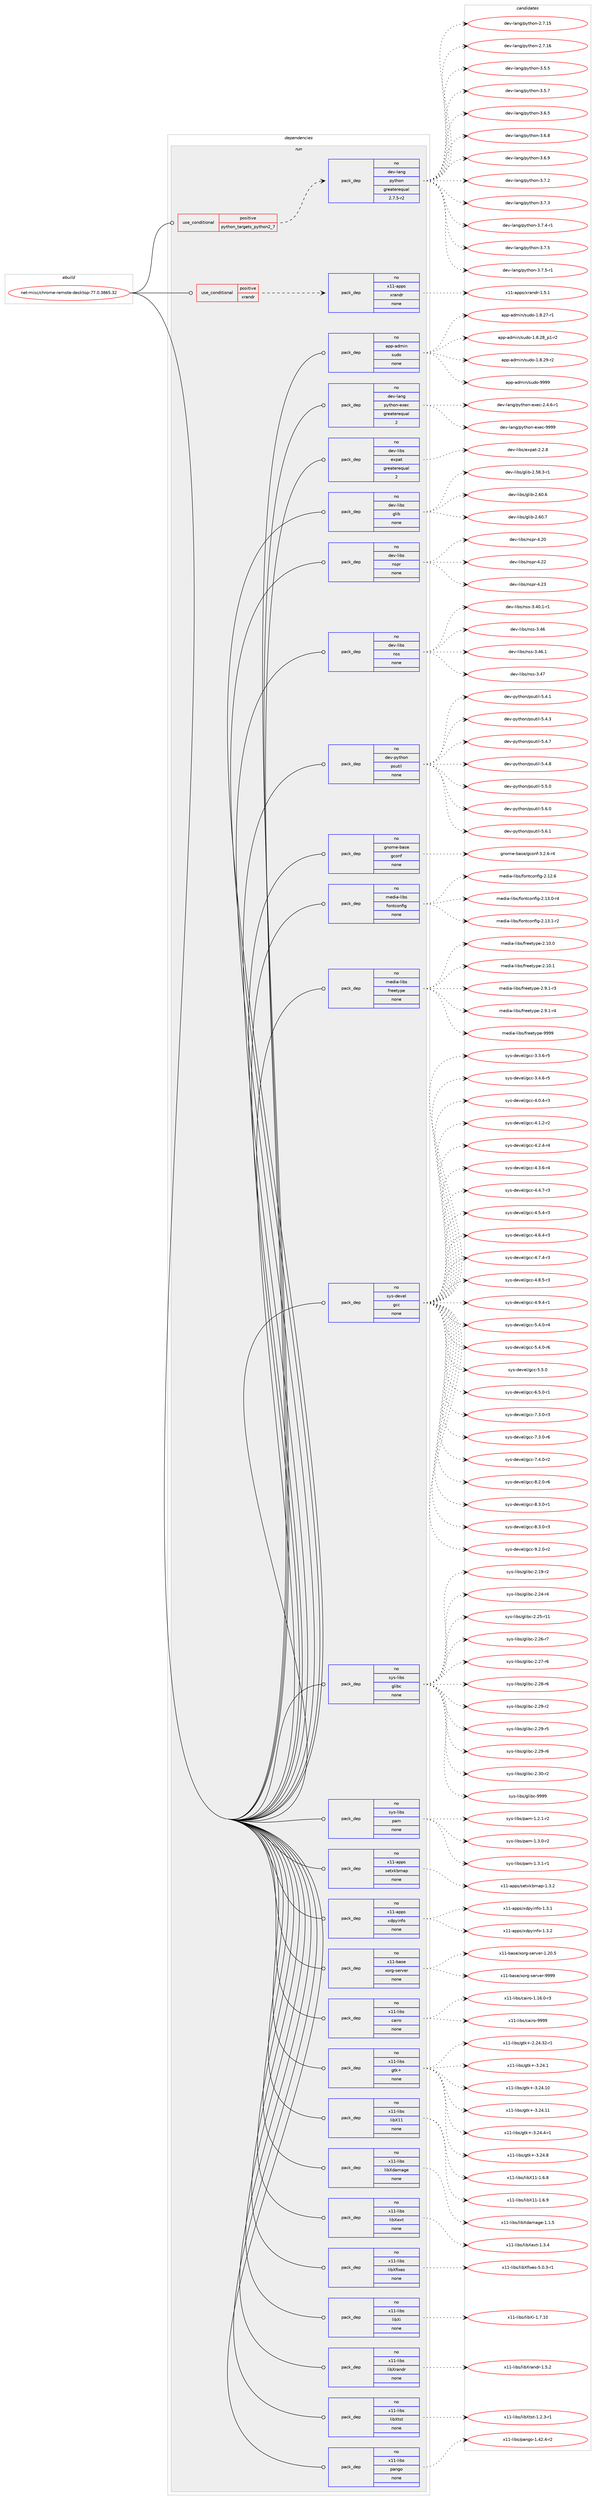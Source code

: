 digraph prolog {

# *************
# Graph options
# *************

newrank=true;
concentrate=true;
compound=true;
graph [rankdir=LR,fontname=Helvetica,fontsize=10,ranksep=1.5];#, ranksep=2.5, nodesep=0.2];
edge  [arrowhead=vee];
node  [fontname=Helvetica,fontsize=10];

# **********
# The ebuild
# **********

subgraph cluster_leftcol {
color=gray;
rank=same;
label=<<i>ebuild</i>>;
id [label="net-misc/chrome-remote-desktop-77.0.3865.32", color=red, width=4, href="../net-misc/chrome-remote-desktop-77.0.3865.32.svg"];
}

# ****************
# The dependencies
# ****************

subgraph cluster_midcol {
color=gray;
label=<<i>dependencies</i>>;
subgraph cluster_compile {
fillcolor="#eeeeee";
style=filled;
label=<<i>compile</i>>;
}
subgraph cluster_compileandrun {
fillcolor="#eeeeee";
style=filled;
label=<<i>compile and run</i>>;
}
subgraph cluster_run {
fillcolor="#eeeeee";
style=filled;
label=<<i>run</i>>;
subgraph cond202825 {
dependency831699 [label=<<TABLE BORDER="0" CELLBORDER="1" CELLSPACING="0" CELLPADDING="4"><TR><TD ROWSPAN="3" CELLPADDING="10">use_conditional</TD></TR><TR><TD>positive</TD></TR><TR><TD>python_targets_python2_7</TD></TR></TABLE>>, shape=none, color=red];
subgraph pack614273 {
dependency831700 [label=<<TABLE BORDER="0" CELLBORDER="1" CELLSPACING="0" CELLPADDING="4" WIDTH="220"><TR><TD ROWSPAN="6" CELLPADDING="30">pack_dep</TD></TR><TR><TD WIDTH="110">no</TD></TR><TR><TD>dev-lang</TD></TR><TR><TD>python</TD></TR><TR><TD>greaterequal</TD></TR><TR><TD>2.7.5-r2</TD></TR></TABLE>>, shape=none, color=blue];
}
dependency831699:e -> dependency831700:w [weight=20,style="dashed",arrowhead="vee"];
}
id:e -> dependency831699:w [weight=20,style="solid",arrowhead="odot"];
subgraph cond202826 {
dependency831701 [label=<<TABLE BORDER="0" CELLBORDER="1" CELLSPACING="0" CELLPADDING="4"><TR><TD ROWSPAN="3" CELLPADDING="10">use_conditional</TD></TR><TR><TD>positive</TD></TR><TR><TD>xrandr</TD></TR></TABLE>>, shape=none, color=red];
subgraph pack614274 {
dependency831702 [label=<<TABLE BORDER="0" CELLBORDER="1" CELLSPACING="0" CELLPADDING="4" WIDTH="220"><TR><TD ROWSPAN="6" CELLPADDING="30">pack_dep</TD></TR><TR><TD WIDTH="110">no</TD></TR><TR><TD>x11-apps</TD></TR><TR><TD>xrandr</TD></TR><TR><TD>none</TD></TR><TR><TD></TD></TR></TABLE>>, shape=none, color=blue];
}
dependency831701:e -> dependency831702:w [weight=20,style="dashed",arrowhead="vee"];
}
id:e -> dependency831701:w [weight=20,style="solid",arrowhead="odot"];
subgraph pack614275 {
dependency831703 [label=<<TABLE BORDER="0" CELLBORDER="1" CELLSPACING="0" CELLPADDING="4" WIDTH="220"><TR><TD ROWSPAN="6" CELLPADDING="30">pack_dep</TD></TR><TR><TD WIDTH="110">no</TD></TR><TR><TD>app-admin</TD></TR><TR><TD>sudo</TD></TR><TR><TD>none</TD></TR><TR><TD></TD></TR></TABLE>>, shape=none, color=blue];
}
id:e -> dependency831703:w [weight=20,style="solid",arrowhead="odot"];
subgraph pack614276 {
dependency831704 [label=<<TABLE BORDER="0" CELLBORDER="1" CELLSPACING="0" CELLPADDING="4" WIDTH="220"><TR><TD ROWSPAN="6" CELLPADDING="30">pack_dep</TD></TR><TR><TD WIDTH="110">no</TD></TR><TR><TD>dev-lang</TD></TR><TR><TD>python-exec</TD></TR><TR><TD>greaterequal</TD></TR><TR><TD>2</TD></TR></TABLE>>, shape=none, color=blue];
}
id:e -> dependency831704:w [weight=20,style="solid",arrowhead="odot"];
subgraph pack614277 {
dependency831705 [label=<<TABLE BORDER="0" CELLBORDER="1" CELLSPACING="0" CELLPADDING="4" WIDTH="220"><TR><TD ROWSPAN="6" CELLPADDING="30">pack_dep</TD></TR><TR><TD WIDTH="110">no</TD></TR><TR><TD>dev-libs</TD></TR><TR><TD>expat</TD></TR><TR><TD>greaterequal</TD></TR><TR><TD>2</TD></TR></TABLE>>, shape=none, color=blue];
}
id:e -> dependency831705:w [weight=20,style="solid",arrowhead="odot"];
subgraph pack614278 {
dependency831706 [label=<<TABLE BORDER="0" CELLBORDER="1" CELLSPACING="0" CELLPADDING="4" WIDTH="220"><TR><TD ROWSPAN="6" CELLPADDING="30">pack_dep</TD></TR><TR><TD WIDTH="110">no</TD></TR><TR><TD>dev-libs</TD></TR><TR><TD>glib</TD></TR><TR><TD>none</TD></TR><TR><TD></TD></TR></TABLE>>, shape=none, color=blue];
}
id:e -> dependency831706:w [weight=20,style="solid",arrowhead="odot"];
subgraph pack614279 {
dependency831707 [label=<<TABLE BORDER="0" CELLBORDER="1" CELLSPACING="0" CELLPADDING="4" WIDTH="220"><TR><TD ROWSPAN="6" CELLPADDING="30">pack_dep</TD></TR><TR><TD WIDTH="110">no</TD></TR><TR><TD>dev-libs</TD></TR><TR><TD>nspr</TD></TR><TR><TD>none</TD></TR><TR><TD></TD></TR></TABLE>>, shape=none, color=blue];
}
id:e -> dependency831707:w [weight=20,style="solid",arrowhead="odot"];
subgraph pack614280 {
dependency831708 [label=<<TABLE BORDER="0" CELLBORDER="1" CELLSPACING="0" CELLPADDING="4" WIDTH="220"><TR><TD ROWSPAN="6" CELLPADDING="30">pack_dep</TD></TR><TR><TD WIDTH="110">no</TD></TR><TR><TD>dev-libs</TD></TR><TR><TD>nss</TD></TR><TR><TD>none</TD></TR><TR><TD></TD></TR></TABLE>>, shape=none, color=blue];
}
id:e -> dependency831708:w [weight=20,style="solid",arrowhead="odot"];
subgraph pack614281 {
dependency831709 [label=<<TABLE BORDER="0" CELLBORDER="1" CELLSPACING="0" CELLPADDING="4" WIDTH="220"><TR><TD ROWSPAN="6" CELLPADDING="30">pack_dep</TD></TR><TR><TD WIDTH="110">no</TD></TR><TR><TD>dev-python</TD></TR><TR><TD>psutil</TD></TR><TR><TD>none</TD></TR><TR><TD></TD></TR></TABLE>>, shape=none, color=blue];
}
id:e -> dependency831709:w [weight=20,style="solid",arrowhead="odot"];
subgraph pack614282 {
dependency831710 [label=<<TABLE BORDER="0" CELLBORDER="1" CELLSPACING="0" CELLPADDING="4" WIDTH="220"><TR><TD ROWSPAN="6" CELLPADDING="30">pack_dep</TD></TR><TR><TD WIDTH="110">no</TD></TR><TR><TD>gnome-base</TD></TR><TR><TD>gconf</TD></TR><TR><TD>none</TD></TR><TR><TD></TD></TR></TABLE>>, shape=none, color=blue];
}
id:e -> dependency831710:w [weight=20,style="solid",arrowhead="odot"];
subgraph pack614283 {
dependency831711 [label=<<TABLE BORDER="0" CELLBORDER="1" CELLSPACING="0" CELLPADDING="4" WIDTH="220"><TR><TD ROWSPAN="6" CELLPADDING="30">pack_dep</TD></TR><TR><TD WIDTH="110">no</TD></TR><TR><TD>media-libs</TD></TR><TR><TD>fontconfig</TD></TR><TR><TD>none</TD></TR><TR><TD></TD></TR></TABLE>>, shape=none, color=blue];
}
id:e -> dependency831711:w [weight=20,style="solid",arrowhead="odot"];
subgraph pack614284 {
dependency831712 [label=<<TABLE BORDER="0" CELLBORDER="1" CELLSPACING="0" CELLPADDING="4" WIDTH="220"><TR><TD ROWSPAN="6" CELLPADDING="30">pack_dep</TD></TR><TR><TD WIDTH="110">no</TD></TR><TR><TD>media-libs</TD></TR><TR><TD>freetype</TD></TR><TR><TD>none</TD></TR><TR><TD></TD></TR></TABLE>>, shape=none, color=blue];
}
id:e -> dependency831712:w [weight=20,style="solid",arrowhead="odot"];
subgraph pack614285 {
dependency831713 [label=<<TABLE BORDER="0" CELLBORDER="1" CELLSPACING="0" CELLPADDING="4" WIDTH="220"><TR><TD ROWSPAN="6" CELLPADDING="30">pack_dep</TD></TR><TR><TD WIDTH="110">no</TD></TR><TR><TD>sys-devel</TD></TR><TR><TD>gcc</TD></TR><TR><TD>none</TD></TR><TR><TD></TD></TR></TABLE>>, shape=none, color=blue];
}
id:e -> dependency831713:w [weight=20,style="solid",arrowhead="odot"];
subgraph pack614286 {
dependency831714 [label=<<TABLE BORDER="0" CELLBORDER="1" CELLSPACING="0" CELLPADDING="4" WIDTH="220"><TR><TD ROWSPAN="6" CELLPADDING="30">pack_dep</TD></TR><TR><TD WIDTH="110">no</TD></TR><TR><TD>sys-libs</TD></TR><TR><TD>glibc</TD></TR><TR><TD>none</TD></TR><TR><TD></TD></TR></TABLE>>, shape=none, color=blue];
}
id:e -> dependency831714:w [weight=20,style="solid",arrowhead="odot"];
subgraph pack614287 {
dependency831715 [label=<<TABLE BORDER="0" CELLBORDER="1" CELLSPACING="0" CELLPADDING="4" WIDTH="220"><TR><TD ROWSPAN="6" CELLPADDING="30">pack_dep</TD></TR><TR><TD WIDTH="110">no</TD></TR><TR><TD>sys-libs</TD></TR><TR><TD>pam</TD></TR><TR><TD>none</TD></TR><TR><TD></TD></TR></TABLE>>, shape=none, color=blue];
}
id:e -> dependency831715:w [weight=20,style="solid",arrowhead="odot"];
subgraph pack614288 {
dependency831716 [label=<<TABLE BORDER="0" CELLBORDER="1" CELLSPACING="0" CELLPADDING="4" WIDTH="220"><TR><TD ROWSPAN="6" CELLPADDING="30">pack_dep</TD></TR><TR><TD WIDTH="110">no</TD></TR><TR><TD>x11-apps</TD></TR><TR><TD>setxkbmap</TD></TR><TR><TD>none</TD></TR><TR><TD></TD></TR></TABLE>>, shape=none, color=blue];
}
id:e -> dependency831716:w [weight=20,style="solid",arrowhead="odot"];
subgraph pack614289 {
dependency831717 [label=<<TABLE BORDER="0" CELLBORDER="1" CELLSPACING="0" CELLPADDING="4" WIDTH="220"><TR><TD ROWSPAN="6" CELLPADDING="30">pack_dep</TD></TR><TR><TD WIDTH="110">no</TD></TR><TR><TD>x11-apps</TD></TR><TR><TD>xdpyinfo</TD></TR><TR><TD>none</TD></TR><TR><TD></TD></TR></TABLE>>, shape=none, color=blue];
}
id:e -> dependency831717:w [weight=20,style="solid",arrowhead="odot"];
subgraph pack614290 {
dependency831718 [label=<<TABLE BORDER="0" CELLBORDER="1" CELLSPACING="0" CELLPADDING="4" WIDTH="220"><TR><TD ROWSPAN="6" CELLPADDING="30">pack_dep</TD></TR><TR><TD WIDTH="110">no</TD></TR><TR><TD>x11-base</TD></TR><TR><TD>xorg-server</TD></TR><TR><TD>none</TD></TR><TR><TD></TD></TR></TABLE>>, shape=none, color=blue];
}
id:e -> dependency831718:w [weight=20,style="solid",arrowhead="odot"];
subgraph pack614291 {
dependency831719 [label=<<TABLE BORDER="0" CELLBORDER="1" CELLSPACING="0" CELLPADDING="4" WIDTH="220"><TR><TD ROWSPAN="6" CELLPADDING="30">pack_dep</TD></TR><TR><TD WIDTH="110">no</TD></TR><TR><TD>x11-libs</TD></TR><TR><TD>cairo</TD></TR><TR><TD>none</TD></TR><TR><TD></TD></TR></TABLE>>, shape=none, color=blue];
}
id:e -> dependency831719:w [weight=20,style="solid",arrowhead="odot"];
subgraph pack614292 {
dependency831720 [label=<<TABLE BORDER="0" CELLBORDER="1" CELLSPACING="0" CELLPADDING="4" WIDTH="220"><TR><TD ROWSPAN="6" CELLPADDING="30">pack_dep</TD></TR><TR><TD WIDTH="110">no</TD></TR><TR><TD>x11-libs</TD></TR><TR><TD>gtk+</TD></TR><TR><TD>none</TD></TR><TR><TD></TD></TR></TABLE>>, shape=none, color=blue];
}
id:e -> dependency831720:w [weight=20,style="solid",arrowhead="odot"];
subgraph pack614293 {
dependency831721 [label=<<TABLE BORDER="0" CELLBORDER="1" CELLSPACING="0" CELLPADDING="4" WIDTH="220"><TR><TD ROWSPAN="6" CELLPADDING="30">pack_dep</TD></TR><TR><TD WIDTH="110">no</TD></TR><TR><TD>x11-libs</TD></TR><TR><TD>libX11</TD></TR><TR><TD>none</TD></TR><TR><TD></TD></TR></TABLE>>, shape=none, color=blue];
}
id:e -> dependency831721:w [weight=20,style="solid",arrowhead="odot"];
subgraph pack614294 {
dependency831722 [label=<<TABLE BORDER="0" CELLBORDER="1" CELLSPACING="0" CELLPADDING="4" WIDTH="220"><TR><TD ROWSPAN="6" CELLPADDING="30">pack_dep</TD></TR><TR><TD WIDTH="110">no</TD></TR><TR><TD>x11-libs</TD></TR><TR><TD>libXdamage</TD></TR><TR><TD>none</TD></TR><TR><TD></TD></TR></TABLE>>, shape=none, color=blue];
}
id:e -> dependency831722:w [weight=20,style="solid",arrowhead="odot"];
subgraph pack614295 {
dependency831723 [label=<<TABLE BORDER="0" CELLBORDER="1" CELLSPACING="0" CELLPADDING="4" WIDTH="220"><TR><TD ROWSPAN="6" CELLPADDING="30">pack_dep</TD></TR><TR><TD WIDTH="110">no</TD></TR><TR><TD>x11-libs</TD></TR><TR><TD>libXext</TD></TR><TR><TD>none</TD></TR><TR><TD></TD></TR></TABLE>>, shape=none, color=blue];
}
id:e -> dependency831723:w [weight=20,style="solid",arrowhead="odot"];
subgraph pack614296 {
dependency831724 [label=<<TABLE BORDER="0" CELLBORDER="1" CELLSPACING="0" CELLPADDING="4" WIDTH="220"><TR><TD ROWSPAN="6" CELLPADDING="30">pack_dep</TD></TR><TR><TD WIDTH="110">no</TD></TR><TR><TD>x11-libs</TD></TR><TR><TD>libXfixes</TD></TR><TR><TD>none</TD></TR><TR><TD></TD></TR></TABLE>>, shape=none, color=blue];
}
id:e -> dependency831724:w [weight=20,style="solid",arrowhead="odot"];
subgraph pack614297 {
dependency831725 [label=<<TABLE BORDER="0" CELLBORDER="1" CELLSPACING="0" CELLPADDING="4" WIDTH="220"><TR><TD ROWSPAN="6" CELLPADDING="30">pack_dep</TD></TR><TR><TD WIDTH="110">no</TD></TR><TR><TD>x11-libs</TD></TR><TR><TD>libXi</TD></TR><TR><TD>none</TD></TR><TR><TD></TD></TR></TABLE>>, shape=none, color=blue];
}
id:e -> dependency831725:w [weight=20,style="solid",arrowhead="odot"];
subgraph pack614298 {
dependency831726 [label=<<TABLE BORDER="0" CELLBORDER="1" CELLSPACING="0" CELLPADDING="4" WIDTH="220"><TR><TD ROWSPAN="6" CELLPADDING="30">pack_dep</TD></TR><TR><TD WIDTH="110">no</TD></TR><TR><TD>x11-libs</TD></TR><TR><TD>libXrandr</TD></TR><TR><TD>none</TD></TR><TR><TD></TD></TR></TABLE>>, shape=none, color=blue];
}
id:e -> dependency831726:w [weight=20,style="solid",arrowhead="odot"];
subgraph pack614299 {
dependency831727 [label=<<TABLE BORDER="0" CELLBORDER="1" CELLSPACING="0" CELLPADDING="4" WIDTH="220"><TR><TD ROWSPAN="6" CELLPADDING="30">pack_dep</TD></TR><TR><TD WIDTH="110">no</TD></TR><TR><TD>x11-libs</TD></TR><TR><TD>libXtst</TD></TR><TR><TD>none</TD></TR><TR><TD></TD></TR></TABLE>>, shape=none, color=blue];
}
id:e -> dependency831727:w [weight=20,style="solid",arrowhead="odot"];
subgraph pack614300 {
dependency831728 [label=<<TABLE BORDER="0" CELLBORDER="1" CELLSPACING="0" CELLPADDING="4" WIDTH="220"><TR><TD ROWSPAN="6" CELLPADDING="30">pack_dep</TD></TR><TR><TD WIDTH="110">no</TD></TR><TR><TD>x11-libs</TD></TR><TR><TD>pango</TD></TR><TR><TD>none</TD></TR><TR><TD></TD></TR></TABLE>>, shape=none, color=blue];
}
id:e -> dependency831728:w [weight=20,style="solid",arrowhead="odot"];
}
}

# **************
# The candidates
# **************

subgraph cluster_choices {
rank=same;
color=gray;
label=<<i>candidates</i>>;

subgraph choice614273 {
color=black;
nodesep=1;
choice10010111845108971101034711212111610411111045504655464953 [label="dev-lang/python-2.7.15", color=red, width=4,href="../dev-lang/python-2.7.15.svg"];
choice10010111845108971101034711212111610411111045504655464954 [label="dev-lang/python-2.7.16", color=red, width=4,href="../dev-lang/python-2.7.16.svg"];
choice100101118451089711010347112121116104111110455146534653 [label="dev-lang/python-3.5.5", color=red, width=4,href="../dev-lang/python-3.5.5.svg"];
choice100101118451089711010347112121116104111110455146534655 [label="dev-lang/python-3.5.7", color=red, width=4,href="../dev-lang/python-3.5.7.svg"];
choice100101118451089711010347112121116104111110455146544653 [label="dev-lang/python-3.6.5", color=red, width=4,href="../dev-lang/python-3.6.5.svg"];
choice100101118451089711010347112121116104111110455146544656 [label="dev-lang/python-3.6.8", color=red, width=4,href="../dev-lang/python-3.6.8.svg"];
choice100101118451089711010347112121116104111110455146544657 [label="dev-lang/python-3.6.9", color=red, width=4,href="../dev-lang/python-3.6.9.svg"];
choice100101118451089711010347112121116104111110455146554650 [label="dev-lang/python-3.7.2", color=red, width=4,href="../dev-lang/python-3.7.2.svg"];
choice100101118451089711010347112121116104111110455146554651 [label="dev-lang/python-3.7.3", color=red, width=4,href="../dev-lang/python-3.7.3.svg"];
choice1001011184510897110103471121211161041111104551465546524511449 [label="dev-lang/python-3.7.4-r1", color=red, width=4,href="../dev-lang/python-3.7.4-r1.svg"];
choice100101118451089711010347112121116104111110455146554653 [label="dev-lang/python-3.7.5", color=red, width=4,href="../dev-lang/python-3.7.5.svg"];
choice1001011184510897110103471121211161041111104551465546534511449 [label="dev-lang/python-3.7.5-r1", color=red, width=4,href="../dev-lang/python-3.7.5-r1.svg"];
dependency831700:e -> choice10010111845108971101034711212111610411111045504655464953:w [style=dotted,weight="100"];
dependency831700:e -> choice10010111845108971101034711212111610411111045504655464954:w [style=dotted,weight="100"];
dependency831700:e -> choice100101118451089711010347112121116104111110455146534653:w [style=dotted,weight="100"];
dependency831700:e -> choice100101118451089711010347112121116104111110455146534655:w [style=dotted,weight="100"];
dependency831700:e -> choice100101118451089711010347112121116104111110455146544653:w [style=dotted,weight="100"];
dependency831700:e -> choice100101118451089711010347112121116104111110455146544656:w [style=dotted,weight="100"];
dependency831700:e -> choice100101118451089711010347112121116104111110455146544657:w [style=dotted,weight="100"];
dependency831700:e -> choice100101118451089711010347112121116104111110455146554650:w [style=dotted,weight="100"];
dependency831700:e -> choice100101118451089711010347112121116104111110455146554651:w [style=dotted,weight="100"];
dependency831700:e -> choice1001011184510897110103471121211161041111104551465546524511449:w [style=dotted,weight="100"];
dependency831700:e -> choice100101118451089711010347112121116104111110455146554653:w [style=dotted,weight="100"];
dependency831700:e -> choice1001011184510897110103471121211161041111104551465546534511449:w [style=dotted,weight="100"];
}
subgraph choice614274 {
color=black;
nodesep=1;
choice120494945971121121154712011497110100114454946534649 [label="x11-apps/xrandr-1.5.1", color=red, width=4,href="../x11-apps/xrandr-1.5.1.svg"];
dependency831702:e -> choice120494945971121121154712011497110100114454946534649:w [style=dotted,weight="100"];
}
subgraph choice614275 {
color=black;
nodesep=1;
choice97112112459710010910511047115117100111454946564650554511449 [label="app-admin/sudo-1.8.27-r1", color=red, width=4,href="../app-admin/sudo-1.8.27-r1.svg"];
choice971121124597100109105110471151171001114549465646505695112494511450 [label="app-admin/sudo-1.8.28_p1-r2", color=red, width=4,href="../app-admin/sudo-1.8.28_p1-r2.svg"];
choice97112112459710010910511047115117100111454946564650574511450 [label="app-admin/sudo-1.8.29-r2", color=red, width=4,href="../app-admin/sudo-1.8.29-r2.svg"];
choice971121124597100109105110471151171001114557575757 [label="app-admin/sudo-9999", color=red, width=4,href="../app-admin/sudo-9999.svg"];
dependency831703:e -> choice97112112459710010910511047115117100111454946564650554511449:w [style=dotted,weight="100"];
dependency831703:e -> choice971121124597100109105110471151171001114549465646505695112494511450:w [style=dotted,weight="100"];
dependency831703:e -> choice97112112459710010910511047115117100111454946564650574511450:w [style=dotted,weight="100"];
dependency831703:e -> choice971121124597100109105110471151171001114557575757:w [style=dotted,weight="100"];
}
subgraph choice614276 {
color=black;
nodesep=1;
choice10010111845108971101034711212111610411111045101120101994550465246544511449 [label="dev-lang/python-exec-2.4.6-r1", color=red, width=4,href="../dev-lang/python-exec-2.4.6-r1.svg"];
choice10010111845108971101034711212111610411111045101120101994557575757 [label="dev-lang/python-exec-9999", color=red, width=4,href="../dev-lang/python-exec-9999.svg"];
dependency831704:e -> choice10010111845108971101034711212111610411111045101120101994550465246544511449:w [style=dotted,weight="100"];
dependency831704:e -> choice10010111845108971101034711212111610411111045101120101994557575757:w [style=dotted,weight="100"];
}
subgraph choice614277 {
color=black;
nodesep=1;
choice10010111845108105981154710112011297116455046504656 [label="dev-libs/expat-2.2.8", color=red, width=4,href="../dev-libs/expat-2.2.8.svg"];
dependency831705:e -> choice10010111845108105981154710112011297116455046504656:w [style=dotted,weight="100"];
}
subgraph choice614278 {
color=black;
nodesep=1;
choice10010111845108105981154710310810598455046535646514511449 [label="dev-libs/glib-2.58.3-r1", color=red, width=4,href="../dev-libs/glib-2.58.3-r1.svg"];
choice1001011184510810598115471031081059845504654484654 [label="dev-libs/glib-2.60.6", color=red, width=4,href="../dev-libs/glib-2.60.6.svg"];
choice1001011184510810598115471031081059845504654484655 [label="dev-libs/glib-2.60.7", color=red, width=4,href="../dev-libs/glib-2.60.7.svg"];
dependency831706:e -> choice10010111845108105981154710310810598455046535646514511449:w [style=dotted,weight="100"];
dependency831706:e -> choice1001011184510810598115471031081059845504654484654:w [style=dotted,weight="100"];
dependency831706:e -> choice1001011184510810598115471031081059845504654484655:w [style=dotted,weight="100"];
}
subgraph choice614279 {
color=black;
nodesep=1;
choice1001011184510810598115471101151121144552465048 [label="dev-libs/nspr-4.20", color=red, width=4,href="../dev-libs/nspr-4.20.svg"];
choice1001011184510810598115471101151121144552465050 [label="dev-libs/nspr-4.22", color=red, width=4,href="../dev-libs/nspr-4.22.svg"];
choice1001011184510810598115471101151121144552465051 [label="dev-libs/nspr-4.23", color=red, width=4,href="../dev-libs/nspr-4.23.svg"];
dependency831707:e -> choice1001011184510810598115471101151121144552465048:w [style=dotted,weight="100"];
dependency831707:e -> choice1001011184510810598115471101151121144552465050:w [style=dotted,weight="100"];
dependency831707:e -> choice1001011184510810598115471101151121144552465051:w [style=dotted,weight="100"];
}
subgraph choice614280 {
color=black;
nodesep=1;
choice100101118451081059811547110115115455146524846494511449 [label="dev-libs/nss-3.40.1-r1", color=red, width=4,href="../dev-libs/nss-3.40.1-r1.svg"];
choice1001011184510810598115471101151154551465254 [label="dev-libs/nss-3.46", color=red, width=4,href="../dev-libs/nss-3.46.svg"];
choice10010111845108105981154711011511545514652544649 [label="dev-libs/nss-3.46.1", color=red, width=4,href="../dev-libs/nss-3.46.1.svg"];
choice1001011184510810598115471101151154551465255 [label="dev-libs/nss-3.47", color=red, width=4,href="../dev-libs/nss-3.47.svg"];
dependency831708:e -> choice100101118451081059811547110115115455146524846494511449:w [style=dotted,weight="100"];
dependency831708:e -> choice1001011184510810598115471101151154551465254:w [style=dotted,weight="100"];
dependency831708:e -> choice10010111845108105981154711011511545514652544649:w [style=dotted,weight="100"];
dependency831708:e -> choice1001011184510810598115471101151154551465255:w [style=dotted,weight="100"];
}
subgraph choice614281 {
color=black;
nodesep=1;
choice1001011184511212111610411111047112115117116105108455346524649 [label="dev-python/psutil-5.4.1", color=red, width=4,href="../dev-python/psutil-5.4.1.svg"];
choice1001011184511212111610411111047112115117116105108455346524651 [label="dev-python/psutil-5.4.3", color=red, width=4,href="../dev-python/psutil-5.4.3.svg"];
choice1001011184511212111610411111047112115117116105108455346524655 [label="dev-python/psutil-5.4.7", color=red, width=4,href="../dev-python/psutil-5.4.7.svg"];
choice1001011184511212111610411111047112115117116105108455346524656 [label="dev-python/psutil-5.4.8", color=red, width=4,href="../dev-python/psutil-5.4.8.svg"];
choice1001011184511212111610411111047112115117116105108455346534648 [label="dev-python/psutil-5.5.0", color=red, width=4,href="../dev-python/psutil-5.5.0.svg"];
choice1001011184511212111610411111047112115117116105108455346544648 [label="dev-python/psutil-5.6.0", color=red, width=4,href="../dev-python/psutil-5.6.0.svg"];
choice1001011184511212111610411111047112115117116105108455346544649 [label="dev-python/psutil-5.6.1", color=red, width=4,href="../dev-python/psutil-5.6.1.svg"];
dependency831709:e -> choice1001011184511212111610411111047112115117116105108455346524649:w [style=dotted,weight="100"];
dependency831709:e -> choice1001011184511212111610411111047112115117116105108455346524651:w [style=dotted,weight="100"];
dependency831709:e -> choice1001011184511212111610411111047112115117116105108455346524655:w [style=dotted,weight="100"];
dependency831709:e -> choice1001011184511212111610411111047112115117116105108455346524656:w [style=dotted,weight="100"];
dependency831709:e -> choice1001011184511212111610411111047112115117116105108455346534648:w [style=dotted,weight="100"];
dependency831709:e -> choice1001011184511212111610411111047112115117116105108455346544648:w [style=dotted,weight="100"];
dependency831709:e -> choice1001011184511212111610411111047112115117116105108455346544649:w [style=dotted,weight="100"];
}
subgraph choice614282 {
color=black;
nodesep=1;
choice10311011110910145989711510147103991111101024551465046544511452 [label="gnome-base/gconf-3.2.6-r4", color=red, width=4,href="../gnome-base/gconf-3.2.6-r4.svg"];
dependency831710:e -> choice10311011110910145989711510147103991111101024551465046544511452:w [style=dotted,weight="100"];
}
subgraph choice614283 {
color=black;
nodesep=1;
choice109101100105974510810598115471021111101169911111010210510345504649504654 [label="media-libs/fontconfig-2.12.6", color=red, width=4,href="../media-libs/fontconfig-2.12.6.svg"];
choice1091011001059745108105981154710211111011699111110102105103455046495146484511452 [label="media-libs/fontconfig-2.13.0-r4", color=red, width=4,href="../media-libs/fontconfig-2.13.0-r4.svg"];
choice1091011001059745108105981154710211111011699111110102105103455046495146494511450 [label="media-libs/fontconfig-2.13.1-r2", color=red, width=4,href="../media-libs/fontconfig-2.13.1-r2.svg"];
dependency831711:e -> choice109101100105974510810598115471021111101169911111010210510345504649504654:w [style=dotted,weight="100"];
dependency831711:e -> choice1091011001059745108105981154710211111011699111110102105103455046495146484511452:w [style=dotted,weight="100"];
dependency831711:e -> choice1091011001059745108105981154710211111011699111110102105103455046495146494511450:w [style=dotted,weight="100"];
}
subgraph choice614284 {
color=black;
nodesep=1;
choice1091011001059745108105981154710211410110111612111210145504649484648 [label="media-libs/freetype-2.10.0", color=red, width=4,href="../media-libs/freetype-2.10.0.svg"];
choice1091011001059745108105981154710211410110111612111210145504649484649 [label="media-libs/freetype-2.10.1", color=red, width=4,href="../media-libs/freetype-2.10.1.svg"];
choice109101100105974510810598115471021141011011161211121014550465746494511451 [label="media-libs/freetype-2.9.1-r3", color=red, width=4,href="../media-libs/freetype-2.9.1-r3.svg"];
choice109101100105974510810598115471021141011011161211121014550465746494511452 [label="media-libs/freetype-2.9.1-r4", color=red, width=4,href="../media-libs/freetype-2.9.1-r4.svg"];
choice109101100105974510810598115471021141011011161211121014557575757 [label="media-libs/freetype-9999", color=red, width=4,href="../media-libs/freetype-9999.svg"];
dependency831712:e -> choice1091011001059745108105981154710211410110111612111210145504649484648:w [style=dotted,weight="100"];
dependency831712:e -> choice1091011001059745108105981154710211410110111612111210145504649484649:w [style=dotted,weight="100"];
dependency831712:e -> choice109101100105974510810598115471021141011011161211121014550465746494511451:w [style=dotted,weight="100"];
dependency831712:e -> choice109101100105974510810598115471021141011011161211121014550465746494511452:w [style=dotted,weight="100"];
dependency831712:e -> choice109101100105974510810598115471021141011011161211121014557575757:w [style=dotted,weight="100"];
}
subgraph choice614285 {
color=black;
nodesep=1;
choice115121115451001011181011084710399994551465146544511453 [label="sys-devel/gcc-3.3.6-r5", color=red, width=4,href="../sys-devel/gcc-3.3.6-r5.svg"];
choice115121115451001011181011084710399994551465246544511453 [label="sys-devel/gcc-3.4.6-r5", color=red, width=4,href="../sys-devel/gcc-3.4.6-r5.svg"];
choice115121115451001011181011084710399994552464846524511451 [label="sys-devel/gcc-4.0.4-r3", color=red, width=4,href="../sys-devel/gcc-4.0.4-r3.svg"];
choice115121115451001011181011084710399994552464946504511450 [label="sys-devel/gcc-4.1.2-r2", color=red, width=4,href="../sys-devel/gcc-4.1.2-r2.svg"];
choice115121115451001011181011084710399994552465046524511452 [label="sys-devel/gcc-4.2.4-r4", color=red, width=4,href="../sys-devel/gcc-4.2.4-r4.svg"];
choice115121115451001011181011084710399994552465146544511452 [label="sys-devel/gcc-4.3.6-r4", color=red, width=4,href="../sys-devel/gcc-4.3.6-r4.svg"];
choice115121115451001011181011084710399994552465246554511451 [label="sys-devel/gcc-4.4.7-r3", color=red, width=4,href="../sys-devel/gcc-4.4.7-r3.svg"];
choice115121115451001011181011084710399994552465346524511451 [label="sys-devel/gcc-4.5.4-r3", color=red, width=4,href="../sys-devel/gcc-4.5.4-r3.svg"];
choice115121115451001011181011084710399994552465446524511451 [label="sys-devel/gcc-4.6.4-r3", color=red, width=4,href="../sys-devel/gcc-4.6.4-r3.svg"];
choice115121115451001011181011084710399994552465546524511451 [label="sys-devel/gcc-4.7.4-r3", color=red, width=4,href="../sys-devel/gcc-4.7.4-r3.svg"];
choice115121115451001011181011084710399994552465646534511451 [label="sys-devel/gcc-4.8.5-r3", color=red, width=4,href="../sys-devel/gcc-4.8.5-r3.svg"];
choice115121115451001011181011084710399994552465746524511449 [label="sys-devel/gcc-4.9.4-r1", color=red, width=4,href="../sys-devel/gcc-4.9.4-r1.svg"];
choice115121115451001011181011084710399994553465246484511452 [label="sys-devel/gcc-5.4.0-r4", color=red, width=4,href="../sys-devel/gcc-5.4.0-r4.svg"];
choice115121115451001011181011084710399994553465246484511454 [label="sys-devel/gcc-5.4.0-r6", color=red, width=4,href="../sys-devel/gcc-5.4.0-r6.svg"];
choice11512111545100101118101108471039999455346534648 [label="sys-devel/gcc-5.5.0", color=red, width=4,href="../sys-devel/gcc-5.5.0.svg"];
choice115121115451001011181011084710399994554465346484511449 [label="sys-devel/gcc-6.5.0-r1", color=red, width=4,href="../sys-devel/gcc-6.5.0-r1.svg"];
choice115121115451001011181011084710399994555465146484511451 [label="sys-devel/gcc-7.3.0-r3", color=red, width=4,href="../sys-devel/gcc-7.3.0-r3.svg"];
choice115121115451001011181011084710399994555465146484511454 [label="sys-devel/gcc-7.3.0-r6", color=red, width=4,href="../sys-devel/gcc-7.3.0-r6.svg"];
choice115121115451001011181011084710399994555465246484511450 [label="sys-devel/gcc-7.4.0-r2", color=red, width=4,href="../sys-devel/gcc-7.4.0-r2.svg"];
choice115121115451001011181011084710399994556465046484511454 [label="sys-devel/gcc-8.2.0-r6", color=red, width=4,href="../sys-devel/gcc-8.2.0-r6.svg"];
choice115121115451001011181011084710399994556465146484511449 [label="sys-devel/gcc-8.3.0-r1", color=red, width=4,href="../sys-devel/gcc-8.3.0-r1.svg"];
choice115121115451001011181011084710399994556465146484511451 [label="sys-devel/gcc-8.3.0-r3", color=red, width=4,href="../sys-devel/gcc-8.3.0-r3.svg"];
choice115121115451001011181011084710399994557465046484511450 [label="sys-devel/gcc-9.2.0-r2", color=red, width=4,href="../sys-devel/gcc-9.2.0-r2.svg"];
dependency831713:e -> choice115121115451001011181011084710399994551465146544511453:w [style=dotted,weight="100"];
dependency831713:e -> choice115121115451001011181011084710399994551465246544511453:w [style=dotted,weight="100"];
dependency831713:e -> choice115121115451001011181011084710399994552464846524511451:w [style=dotted,weight="100"];
dependency831713:e -> choice115121115451001011181011084710399994552464946504511450:w [style=dotted,weight="100"];
dependency831713:e -> choice115121115451001011181011084710399994552465046524511452:w [style=dotted,weight="100"];
dependency831713:e -> choice115121115451001011181011084710399994552465146544511452:w [style=dotted,weight="100"];
dependency831713:e -> choice115121115451001011181011084710399994552465246554511451:w [style=dotted,weight="100"];
dependency831713:e -> choice115121115451001011181011084710399994552465346524511451:w [style=dotted,weight="100"];
dependency831713:e -> choice115121115451001011181011084710399994552465446524511451:w [style=dotted,weight="100"];
dependency831713:e -> choice115121115451001011181011084710399994552465546524511451:w [style=dotted,weight="100"];
dependency831713:e -> choice115121115451001011181011084710399994552465646534511451:w [style=dotted,weight="100"];
dependency831713:e -> choice115121115451001011181011084710399994552465746524511449:w [style=dotted,weight="100"];
dependency831713:e -> choice115121115451001011181011084710399994553465246484511452:w [style=dotted,weight="100"];
dependency831713:e -> choice115121115451001011181011084710399994553465246484511454:w [style=dotted,weight="100"];
dependency831713:e -> choice11512111545100101118101108471039999455346534648:w [style=dotted,weight="100"];
dependency831713:e -> choice115121115451001011181011084710399994554465346484511449:w [style=dotted,weight="100"];
dependency831713:e -> choice115121115451001011181011084710399994555465146484511451:w [style=dotted,weight="100"];
dependency831713:e -> choice115121115451001011181011084710399994555465146484511454:w [style=dotted,weight="100"];
dependency831713:e -> choice115121115451001011181011084710399994555465246484511450:w [style=dotted,weight="100"];
dependency831713:e -> choice115121115451001011181011084710399994556465046484511454:w [style=dotted,weight="100"];
dependency831713:e -> choice115121115451001011181011084710399994556465146484511449:w [style=dotted,weight="100"];
dependency831713:e -> choice115121115451001011181011084710399994556465146484511451:w [style=dotted,weight="100"];
dependency831713:e -> choice115121115451001011181011084710399994557465046484511450:w [style=dotted,weight="100"];
}
subgraph choice614286 {
color=black;
nodesep=1;
choice115121115451081059811547103108105989945504649574511450 [label="sys-libs/glibc-2.19-r2", color=red, width=4,href="../sys-libs/glibc-2.19-r2.svg"];
choice115121115451081059811547103108105989945504650524511452 [label="sys-libs/glibc-2.24-r4", color=red, width=4,href="../sys-libs/glibc-2.24-r4.svg"];
choice11512111545108105981154710310810598994550465053451144949 [label="sys-libs/glibc-2.25-r11", color=red, width=4,href="../sys-libs/glibc-2.25-r11.svg"];
choice115121115451081059811547103108105989945504650544511455 [label="sys-libs/glibc-2.26-r7", color=red, width=4,href="../sys-libs/glibc-2.26-r7.svg"];
choice115121115451081059811547103108105989945504650554511454 [label="sys-libs/glibc-2.27-r6", color=red, width=4,href="../sys-libs/glibc-2.27-r6.svg"];
choice115121115451081059811547103108105989945504650564511454 [label="sys-libs/glibc-2.28-r6", color=red, width=4,href="../sys-libs/glibc-2.28-r6.svg"];
choice115121115451081059811547103108105989945504650574511450 [label="sys-libs/glibc-2.29-r2", color=red, width=4,href="../sys-libs/glibc-2.29-r2.svg"];
choice115121115451081059811547103108105989945504650574511453 [label="sys-libs/glibc-2.29-r5", color=red, width=4,href="../sys-libs/glibc-2.29-r5.svg"];
choice115121115451081059811547103108105989945504650574511454 [label="sys-libs/glibc-2.29-r6", color=red, width=4,href="../sys-libs/glibc-2.29-r6.svg"];
choice115121115451081059811547103108105989945504651484511450 [label="sys-libs/glibc-2.30-r2", color=red, width=4,href="../sys-libs/glibc-2.30-r2.svg"];
choice11512111545108105981154710310810598994557575757 [label="sys-libs/glibc-9999", color=red, width=4,href="../sys-libs/glibc-9999.svg"];
dependency831714:e -> choice115121115451081059811547103108105989945504649574511450:w [style=dotted,weight="100"];
dependency831714:e -> choice115121115451081059811547103108105989945504650524511452:w [style=dotted,weight="100"];
dependency831714:e -> choice11512111545108105981154710310810598994550465053451144949:w [style=dotted,weight="100"];
dependency831714:e -> choice115121115451081059811547103108105989945504650544511455:w [style=dotted,weight="100"];
dependency831714:e -> choice115121115451081059811547103108105989945504650554511454:w [style=dotted,weight="100"];
dependency831714:e -> choice115121115451081059811547103108105989945504650564511454:w [style=dotted,weight="100"];
dependency831714:e -> choice115121115451081059811547103108105989945504650574511450:w [style=dotted,weight="100"];
dependency831714:e -> choice115121115451081059811547103108105989945504650574511453:w [style=dotted,weight="100"];
dependency831714:e -> choice115121115451081059811547103108105989945504650574511454:w [style=dotted,weight="100"];
dependency831714:e -> choice115121115451081059811547103108105989945504651484511450:w [style=dotted,weight="100"];
dependency831714:e -> choice11512111545108105981154710310810598994557575757:w [style=dotted,weight="100"];
}
subgraph choice614287 {
color=black;
nodesep=1;
choice115121115451081059811547112971094549465046494511450 [label="sys-libs/pam-1.2.1-r2", color=red, width=4,href="../sys-libs/pam-1.2.1-r2.svg"];
choice115121115451081059811547112971094549465146484511450 [label="sys-libs/pam-1.3.0-r2", color=red, width=4,href="../sys-libs/pam-1.3.0-r2.svg"];
choice115121115451081059811547112971094549465146494511449 [label="sys-libs/pam-1.3.1-r1", color=red, width=4,href="../sys-libs/pam-1.3.1-r1.svg"];
dependency831715:e -> choice115121115451081059811547112971094549465046494511450:w [style=dotted,weight="100"];
dependency831715:e -> choice115121115451081059811547112971094549465146484511450:w [style=dotted,weight="100"];
dependency831715:e -> choice115121115451081059811547112971094549465146494511449:w [style=dotted,weight="100"];
}
subgraph choice614288 {
color=black;
nodesep=1;
choice12049494597112112115471151011161201079810997112454946514650 [label="x11-apps/setxkbmap-1.3.2", color=red, width=4,href="../x11-apps/setxkbmap-1.3.2.svg"];
dependency831716:e -> choice12049494597112112115471151011161201079810997112454946514650:w [style=dotted,weight="100"];
}
subgraph choice614289 {
color=black;
nodesep=1;
choice1204949459711211211547120100112121105110102111454946514649 [label="x11-apps/xdpyinfo-1.3.1", color=red, width=4,href="../x11-apps/xdpyinfo-1.3.1.svg"];
choice1204949459711211211547120100112121105110102111454946514650 [label="x11-apps/xdpyinfo-1.3.2", color=red, width=4,href="../x11-apps/xdpyinfo-1.3.2.svg"];
dependency831717:e -> choice1204949459711211211547120100112121105110102111454946514649:w [style=dotted,weight="100"];
dependency831717:e -> choice1204949459711211211547120100112121105110102111454946514650:w [style=dotted,weight="100"];
}
subgraph choice614290 {
color=black;
nodesep=1;
choice1204949459897115101471201111141034511510111411810111445494650484653 [label="x11-base/xorg-server-1.20.5", color=red, width=4,href="../x11-base/xorg-server-1.20.5.svg"];
choice120494945989711510147120111114103451151011141181011144557575757 [label="x11-base/xorg-server-9999", color=red, width=4,href="../x11-base/xorg-server-9999.svg"];
dependency831718:e -> choice1204949459897115101471201111141034511510111411810111445494650484653:w [style=dotted,weight="100"];
dependency831718:e -> choice120494945989711510147120111114103451151011141181011144557575757:w [style=dotted,weight="100"];
}
subgraph choice614291 {
color=black;
nodesep=1;
choice12049494510810598115479997105114111454946495446484511451 [label="x11-libs/cairo-1.16.0-r3", color=red, width=4,href="../x11-libs/cairo-1.16.0-r3.svg"];
choice120494945108105981154799971051141114557575757 [label="x11-libs/cairo-9999", color=red, width=4,href="../x11-libs/cairo-9999.svg"];
dependency831719:e -> choice12049494510810598115479997105114111454946495446484511451:w [style=dotted,weight="100"];
dependency831719:e -> choice120494945108105981154799971051141114557575757:w [style=dotted,weight="100"];
}
subgraph choice614292 {
color=black;
nodesep=1;
choice12049494510810598115471031161074345504650524651504511449 [label="x11-libs/gtk+-2.24.32-r1", color=red, width=4,href="../x11-libs/gtk+-2.24.32-r1.svg"];
choice12049494510810598115471031161074345514650524649 [label="x11-libs/gtk+-3.24.1", color=red, width=4,href="../x11-libs/gtk+-3.24.1.svg"];
choice1204949451081059811547103116107434551465052464948 [label="x11-libs/gtk+-3.24.10", color=red, width=4,href="../x11-libs/gtk+-3.24.10.svg"];
choice1204949451081059811547103116107434551465052464949 [label="x11-libs/gtk+-3.24.11", color=red, width=4,href="../x11-libs/gtk+-3.24.11.svg"];
choice120494945108105981154710311610743455146505246524511449 [label="x11-libs/gtk+-3.24.4-r1", color=red, width=4,href="../x11-libs/gtk+-3.24.4-r1.svg"];
choice12049494510810598115471031161074345514650524656 [label="x11-libs/gtk+-3.24.8", color=red, width=4,href="../x11-libs/gtk+-3.24.8.svg"];
dependency831720:e -> choice12049494510810598115471031161074345504650524651504511449:w [style=dotted,weight="100"];
dependency831720:e -> choice12049494510810598115471031161074345514650524649:w [style=dotted,weight="100"];
dependency831720:e -> choice1204949451081059811547103116107434551465052464948:w [style=dotted,weight="100"];
dependency831720:e -> choice1204949451081059811547103116107434551465052464949:w [style=dotted,weight="100"];
dependency831720:e -> choice120494945108105981154710311610743455146505246524511449:w [style=dotted,weight="100"];
dependency831720:e -> choice12049494510810598115471031161074345514650524656:w [style=dotted,weight="100"];
}
subgraph choice614293 {
color=black;
nodesep=1;
choice120494945108105981154710810598884949454946544656 [label="x11-libs/libX11-1.6.8", color=red, width=4,href="../x11-libs/libX11-1.6.8.svg"];
choice120494945108105981154710810598884949454946544657 [label="x11-libs/libX11-1.6.9", color=red, width=4,href="../x11-libs/libX11-1.6.9.svg"];
dependency831721:e -> choice120494945108105981154710810598884949454946544656:w [style=dotted,weight="100"];
dependency831721:e -> choice120494945108105981154710810598884949454946544657:w [style=dotted,weight="100"];
}
subgraph choice614294 {
color=black;
nodesep=1;
choice120494945108105981154710810598881009710997103101454946494653 [label="x11-libs/libXdamage-1.1.5", color=red, width=4,href="../x11-libs/libXdamage-1.1.5.svg"];
dependency831722:e -> choice120494945108105981154710810598881009710997103101454946494653:w [style=dotted,weight="100"];
}
subgraph choice614295 {
color=black;
nodesep=1;
choice12049494510810598115471081059888101120116454946514652 [label="x11-libs/libXext-1.3.4", color=red, width=4,href="../x11-libs/libXext-1.3.4.svg"];
dependency831723:e -> choice12049494510810598115471081059888101120116454946514652:w [style=dotted,weight="100"];
}
subgraph choice614296 {
color=black;
nodesep=1;
choice120494945108105981154710810598881021051201011154553464846514511449 [label="x11-libs/libXfixes-5.0.3-r1", color=red, width=4,href="../x11-libs/libXfixes-5.0.3-r1.svg"];
dependency831724:e -> choice120494945108105981154710810598881021051201011154553464846514511449:w [style=dotted,weight="100"];
}
subgraph choice614297 {
color=black;
nodesep=1;
choice1204949451081059811547108105988810545494655464948 [label="x11-libs/libXi-1.7.10", color=red, width=4,href="../x11-libs/libXi-1.7.10.svg"];
dependency831725:e -> choice1204949451081059811547108105988810545494655464948:w [style=dotted,weight="100"];
}
subgraph choice614298 {
color=black;
nodesep=1;
choice1204949451081059811547108105988811497110100114454946534650 [label="x11-libs/libXrandr-1.5.2", color=red, width=4,href="../x11-libs/libXrandr-1.5.2.svg"];
dependency831726:e -> choice1204949451081059811547108105988811497110100114454946534650:w [style=dotted,weight="100"];
}
subgraph choice614299 {
color=black;
nodesep=1;
choice120494945108105981154710810598881161151164549465046514511449 [label="x11-libs/libXtst-1.2.3-r1", color=red, width=4,href="../x11-libs/libXtst-1.2.3-r1.svg"];
dependency831727:e -> choice120494945108105981154710810598881161151164549465046514511449:w [style=dotted,weight="100"];
}
subgraph choice614300 {
color=black;
nodesep=1;
choice120494945108105981154711297110103111454946525046524511450 [label="x11-libs/pango-1.42.4-r2", color=red, width=4,href="../x11-libs/pango-1.42.4-r2.svg"];
dependency831728:e -> choice120494945108105981154711297110103111454946525046524511450:w [style=dotted,weight="100"];
}
}

}
